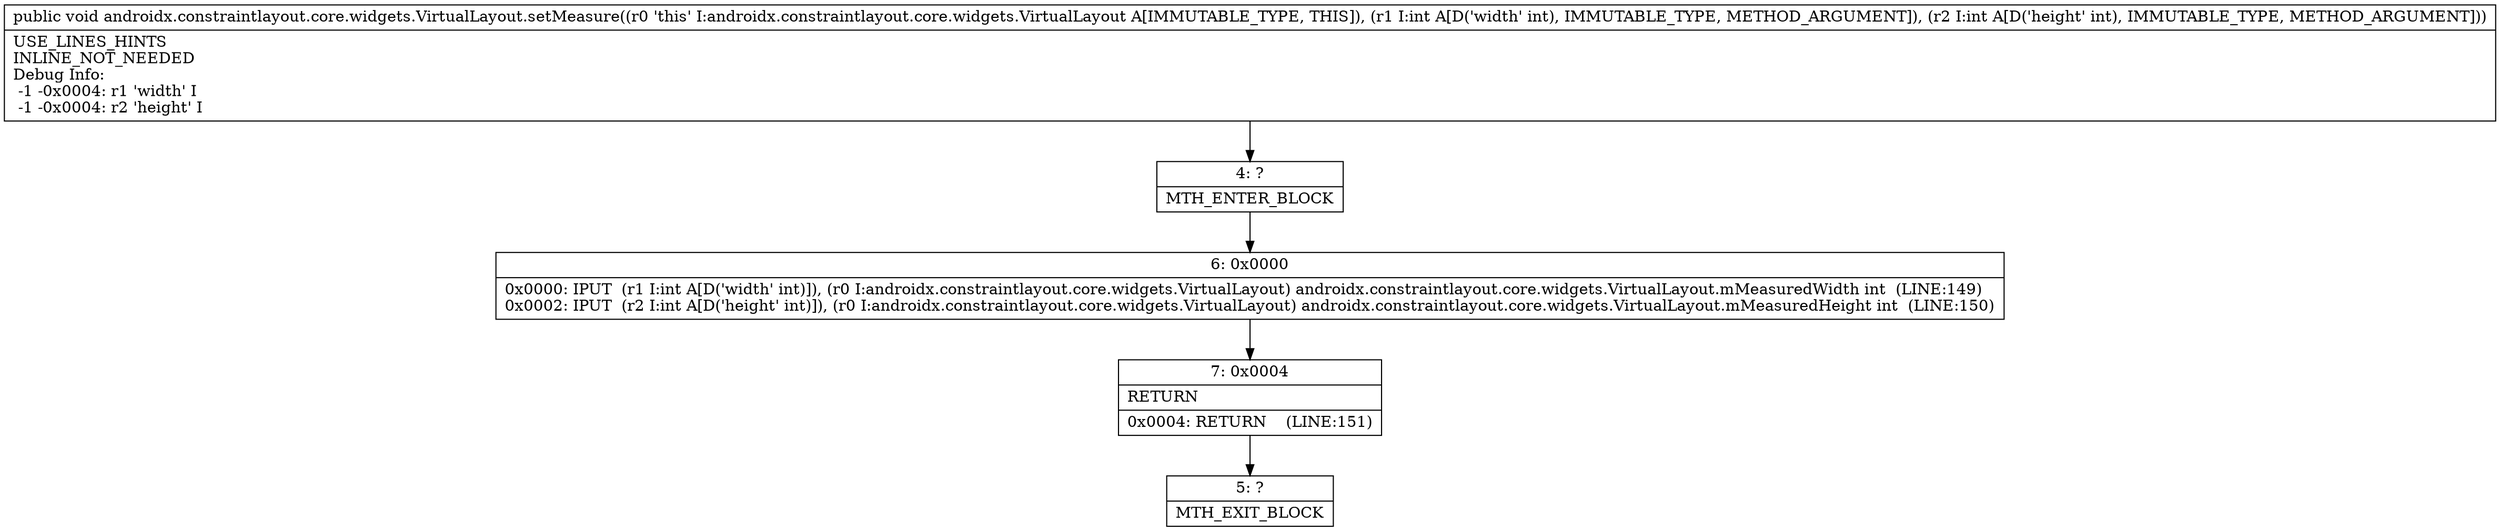 digraph "CFG forandroidx.constraintlayout.core.widgets.VirtualLayout.setMeasure(II)V" {
Node_4 [shape=record,label="{4\:\ ?|MTH_ENTER_BLOCK\l}"];
Node_6 [shape=record,label="{6\:\ 0x0000|0x0000: IPUT  (r1 I:int A[D('width' int)]), (r0 I:androidx.constraintlayout.core.widgets.VirtualLayout) androidx.constraintlayout.core.widgets.VirtualLayout.mMeasuredWidth int  (LINE:149)\l0x0002: IPUT  (r2 I:int A[D('height' int)]), (r0 I:androidx.constraintlayout.core.widgets.VirtualLayout) androidx.constraintlayout.core.widgets.VirtualLayout.mMeasuredHeight int  (LINE:150)\l}"];
Node_7 [shape=record,label="{7\:\ 0x0004|RETURN\l|0x0004: RETURN    (LINE:151)\l}"];
Node_5 [shape=record,label="{5\:\ ?|MTH_EXIT_BLOCK\l}"];
MethodNode[shape=record,label="{public void androidx.constraintlayout.core.widgets.VirtualLayout.setMeasure((r0 'this' I:androidx.constraintlayout.core.widgets.VirtualLayout A[IMMUTABLE_TYPE, THIS]), (r1 I:int A[D('width' int), IMMUTABLE_TYPE, METHOD_ARGUMENT]), (r2 I:int A[D('height' int), IMMUTABLE_TYPE, METHOD_ARGUMENT]))  | USE_LINES_HINTS\lINLINE_NOT_NEEDED\lDebug Info:\l  \-1 \-0x0004: r1 'width' I\l  \-1 \-0x0004: r2 'height' I\l}"];
MethodNode -> Node_4;Node_4 -> Node_6;
Node_6 -> Node_7;
Node_7 -> Node_5;
}

